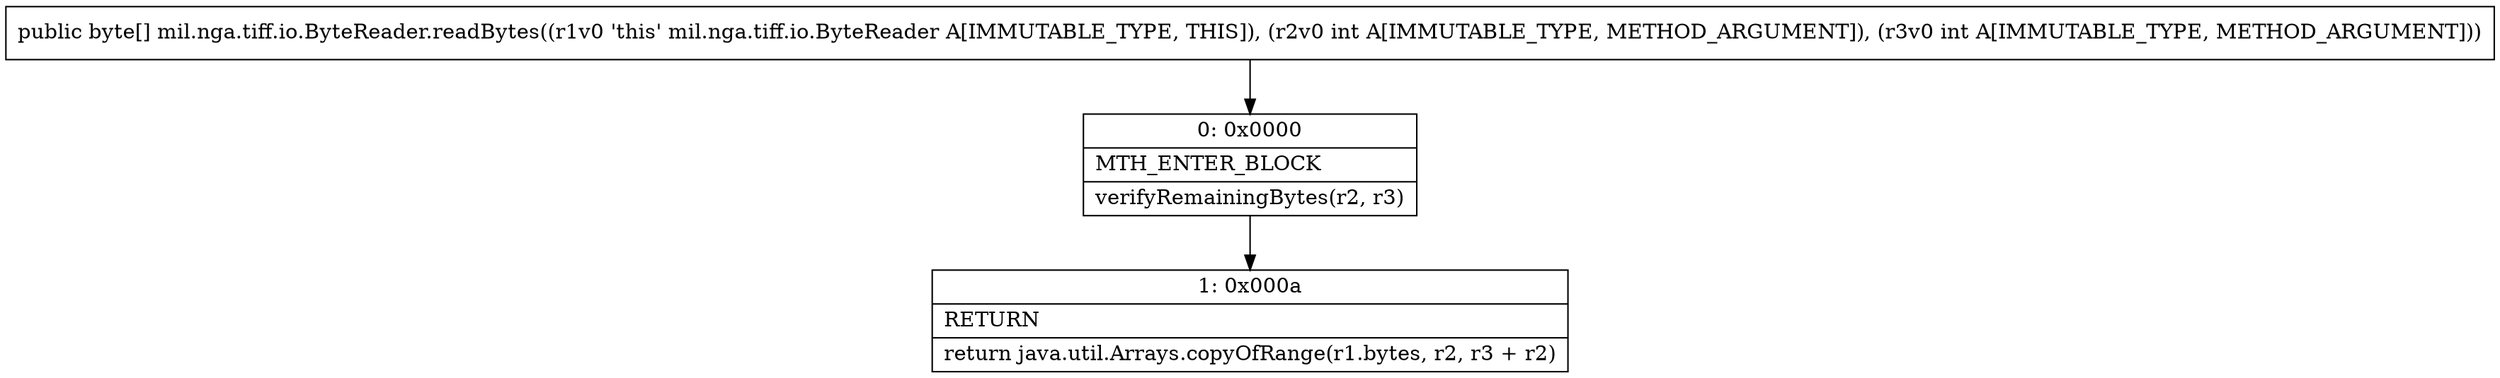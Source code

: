 digraph "CFG formil.nga.tiff.io.ByteReader.readBytes(II)[B" {
Node_0 [shape=record,label="{0\:\ 0x0000|MTH_ENTER_BLOCK\l|verifyRemainingBytes(r2, r3)\l}"];
Node_1 [shape=record,label="{1\:\ 0x000a|RETURN\l|return java.util.Arrays.copyOfRange(r1.bytes, r2, r3 + r2)\l}"];
MethodNode[shape=record,label="{public byte[] mil.nga.tiff.io.ByteReader.readBytes((r1v0 'this' mil.nga.tiff.io.ByteReader A[IMMUTABLE_TYPE, THIS]), (r2v0 int A[IMMUTABLE_TYPE, METHOD_ARGUMENT]), (r3v0 int A[IMMUTABLE_TYPE, METHOD_ARGUMENT])) }"];
MethodNode -> Node_0;
Node_0 -> Node_1;
}

